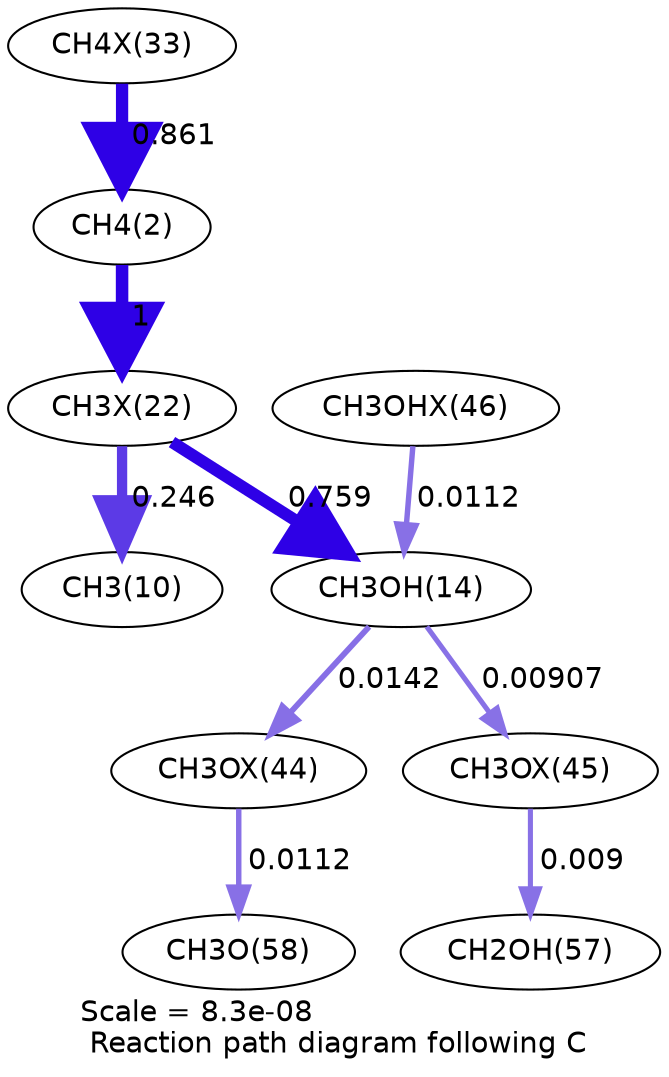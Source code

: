digraph reaction_paths {
center=1;
s42 -> s4[fontname="Helvetica", penwidth=5.89, arrowsize=2.94, color="0.7, 1.36, 0.9"
, label=" 0.861"];
s4 -> s37[fontname="Helvetica", penwidth=6, arrowsize=3, color="0.7, 1.5, 0.9"
, label=" 1"];
s37 -> s12[fontname="Helvetica", penwidth=4.94, arrowsize=2.47, color="0.7, 0.746, 0.9"
, label=" 0.246"];
s37 -> s16[fontname="Helvetica", penwidth=5.79, arrowsize=2.9, color="0.7, 1.26, 0.9"
, label=" 0.759"];
s51 -> s16[fontname="Helvetica", penwidth=2.61, arrowsize=1.3, color="0.7, 0.511, 0.9"
, label=" 0.0112"];
s16 -> s49[fontname="Helvetica", penwidth=2.79, arrowsize=1.39, color="0.7, 0.514, 0.9"
, label=" 0.0142"];
s16 -> s50[fontname="Helvetica", penwidth=2.45, arrowsize=1.22, color="0.7, 0.509, 0.9"
, label=" 0.00907"];
s49 -> s23[fontname="Helvetica", penwidth=2.61, arrowsize=1.3, color="0.7, 0.511, 0.9"
, label=" 0.0112"];
s50 -> s22[fontname="Helvetica", penwidth=2.44, arrowsize=1.22, color="0.7, 0.509, 0.9"
, label=" 0.009"];
s4 [ fontname="Helvetica", label="CH4(2)"];
s12 [ fontname="Helvetica", label="CH3(10)"];
s16 [ fontname="Helvetica", label="CH3OH(14)"];
s22 [ fontname="Helvetica", label="CH2OH(57)"];
s23 [ fontname="Helvetica", label="CH3O(58)"];
s37 [ fontname="Helvetica", label="CH3X(22)"];
s42 [ fontname="Helvetica", label="CH4X(33)"];
s49 [ fontname="Helvetica", label="CH3OX(44)"];
s50 [ fontname="Helvetica", label="CH3OX(45)"];
s51 [ fontname="Helvetica", label="CH3OHX(46)"];
 label = "Scale = 8.3e-08\l Reaction path diagram following C";
 fontname = "Helvetica";
}
